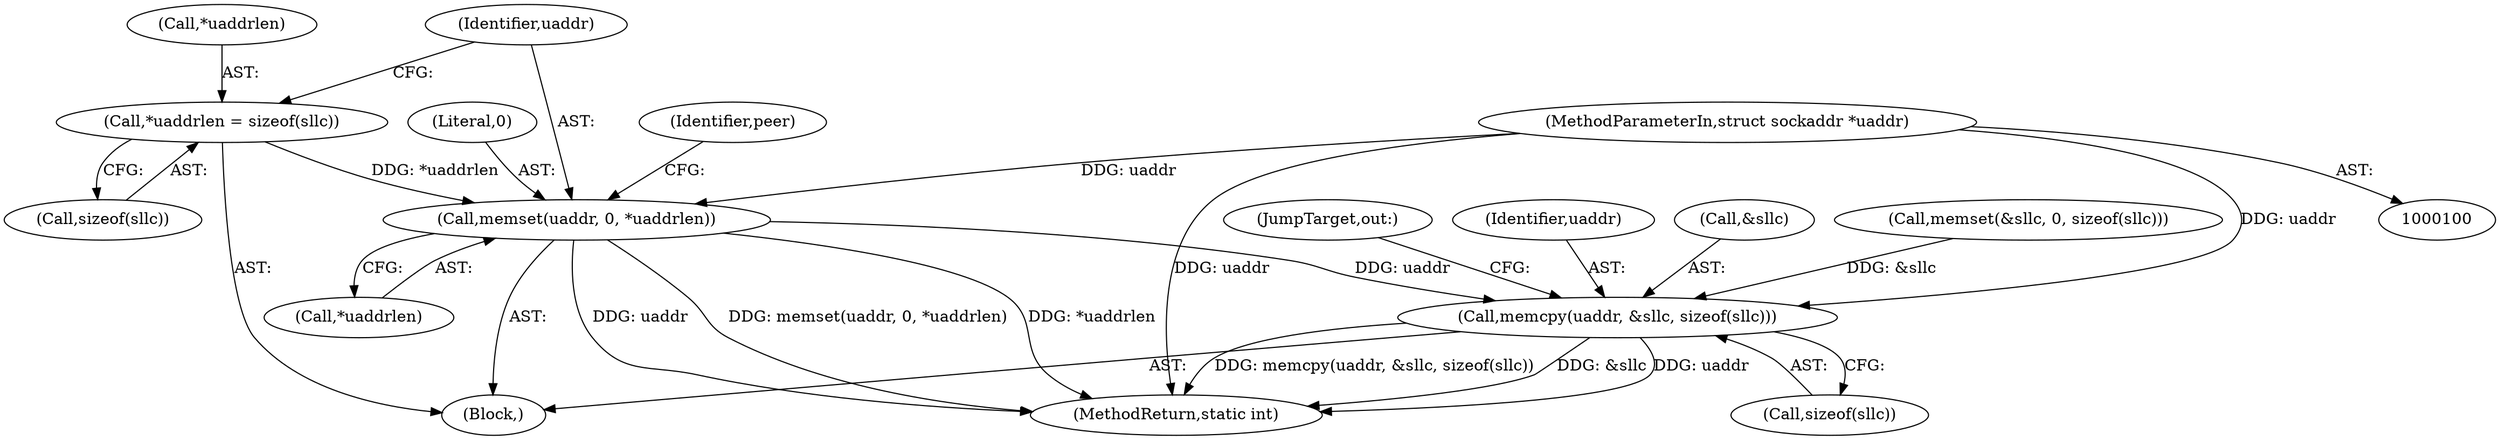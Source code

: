 digraph "1_linux_3592aaeb80290bda0f2cf0b5456c97bfc638b192@API" {
"1000140" [label="(Call,memset(uaddr, 0, *uaddrlen))"];
"1000102" [label="(MethodParameterIn,struct sockaddr *uaddr)"];
"1000135" [label="(Call,*uaddrlen = sizeof(sllc))"];
"1000249" [label="(Call,memcpy(uaddr, &sllc, sizeof(sllc)))"];
"1000141" [label="(Identifier,uaddr)"];
"1000122" [label="(Call,memset(&sllc, 0, sizeof(sllc)))"];
"1000135" [label="(Call,*uaddrlen = sizeof(sllc))"];
"1000142" [label="(Literal,0)"];
"1000255" [label="(JumpTarget,out:)"];
"1000105" [label="(Block,)"];
"1000260" [label="(MethodReturn,static int)"];
"1000138" [label="(Call,sizeof(sllc))"];
"1000143" [label="(Call,*uaddrlen)"];
"1000250" [label="(Identifier,uaddr)"];
"1000136" [label="(Call,*uaddrlen)"];
"1000102" [label="(MethodParameterIn,struct sockaddr *uaddr)"];
"1000140" [label="(Call,memset(uaddr, 0, *uaddrlen))"];
"1000251" [label="(Call,&sllc)"];
"1000249" [label="(Call,memcpy(uaddr, &sllc, sizeof(sllc)))"];
"1000253" [label="(Call,sizeof(sllc))"];
"1000146" [label="(Identifier,peer)"];
"1000140" -> "1000105"  [label="AST: "];
"1000140" -> "1000143"  [label="CFG: "];
"1000141" -> "1000140"  [label="AST: "];
"1000142" -> "1000140"  [label="AST: "];
"1000143" -> "1000140"  [label="AST: "];
"1000146" -> "1000140"  [label="CFG: "];
"1000140" -> "1000260"  [label="DDG: uaddr"];
"1000140" -> "1000260"  [label="DDG: memset(uaddr, 0, *uaddrlen)"];
"1000140" -> "1000260"  [label="DDG: *uaddrlen"];
"1000102" -> "1000140"  [label="DDG: uaddr"];
"1000135" -> "1000140"  [label="DDG: *uaddrlen"];
"1000140" -> "1000249"  [label="DDG: uaddr"];
"1000102" -> "1000100"  [label="AST: "];
"1000102" -> "1000260"  [label="DDG: uaddr"];
"1000102" -> "1000249"  [label="DDG: uaddr"];
"1000135" -> "1000105"  [label="AST: "];
"1000135" -> "1000138"  [label="CFG: "];
"1000136" -> "1000135"  [label="AST: "];
"1000138" -> "1000135"  [label="AST: "];
"1000141" -> "1000135"  [label="CFG: "];
"1000249" -> "1000105"  [label="AST: "];
"1000249" -> "1000253"  [label="CFG: "];
"1000250" -> "1000249"  [label="AST: "];
"1000251" -> "1000249"  [label="AST: "];
"1000253" -> "1000249"  [label="AST: "];
"1000255" -> "1000249"  [label="CFG: "];
"1000249" -> "1000260"  [label="DDG: memcpy(uaddr, &sllc, sizeof(sllc))"];
"1000249" -> "1000260"  [label="DDG: &sllc"];
"1000249" -> "1000260"  [label="DDG: uaddr"];
"1000122" -> "1000249"  [label="DDG: &sllc"];
}
